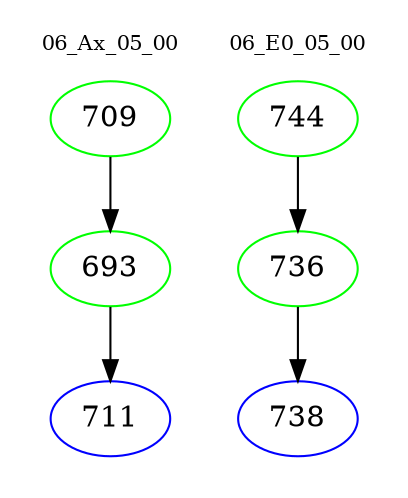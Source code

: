 digraph{
subgraph cluster_0 {
color = white
label = "06_Ax_05_00";
fontsize=10;
T0_709 [label="709", color="green"]
T0_709 -> T0_693 [color="black"]
T0_693 [label="693", color="green"]
T0_693 -> T0_711 [color="black"]
T0_711 [label="711", color="blue"]
}
subgraph cluster_1 {
color = white
label = "06_E0_05_00";
fontsize=10;
T1_744 [label="744", color="green"]
T1_744 -> T1_736 [color="black"]
T1_736 [label="736", color="green"]
T1_736 -> T1_738 [color="black"]
T1_738 [label="738", color="blue"]
}
}
